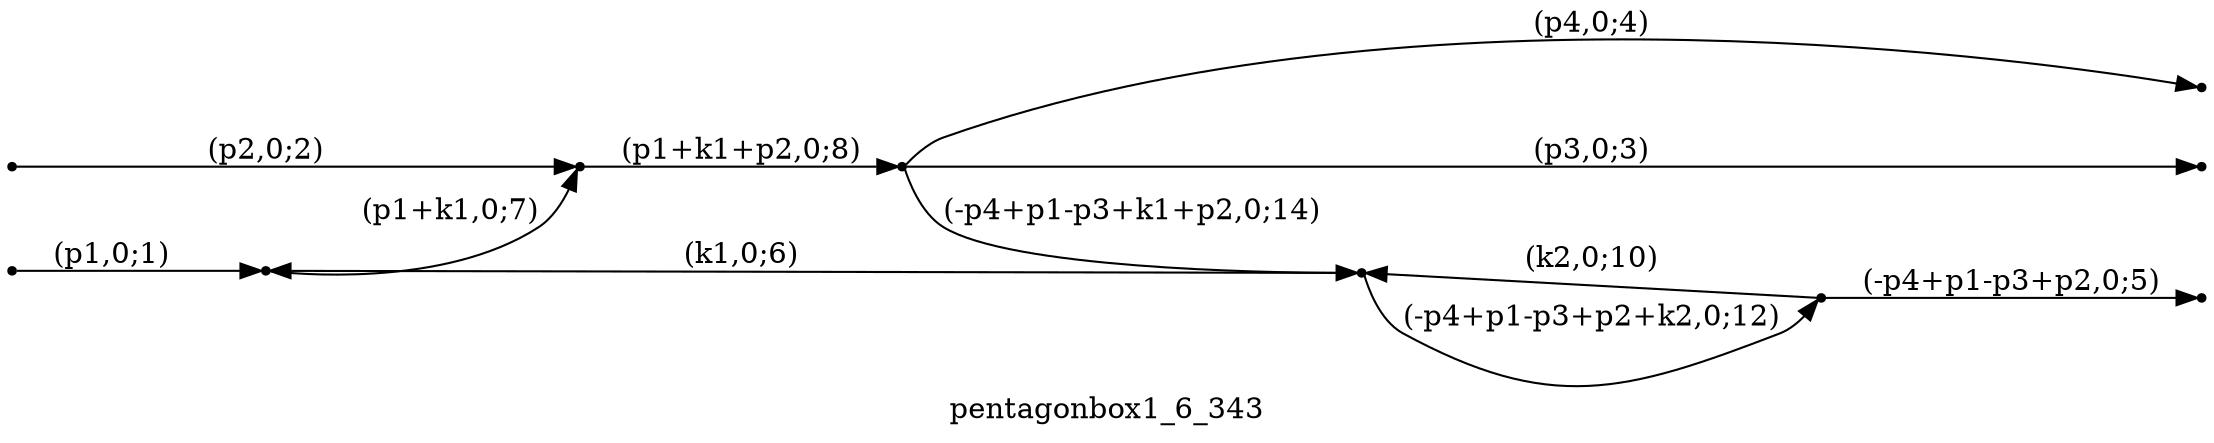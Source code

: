 digraph pentagonbox1_6_343 {
  label="pentagonbox1_6_343";
  rankdir="LR";
  subgraph edges {
    -1 -> 2 [label="(p1,0;1)"];
    -2 -> 3 [label="(p2,0;2)"];
    5 -> -3 [label="(p3,0;3)"];
    5 -> -4 [label="(p4,0;4)"];
    1 -> -5 [label="(-p4+p1-p3+p2,0;5)"];
    4 -> 2 [label="(k1,0;6)"];
    2 -> 3 [label="(p1+k1,0;7)"];
    3 -> 5 [label="(p1+k1+p2,0;8)"];
    1 -> 4 [label="(k2,0;10)"];
    4 -> 1 [label="(-p4+p1-p3+p2+k2,0;12)"];
    5 -> 4 [label="(-p4+p1-p3+k1+p2,0;14)"];
  }
  subgraph incoming { rank="source"; -1; -2; }
  subgraph outgoing { rank="sink"; -3; -4; -5; }
-5 [shape=point];
-4 [shape=point];
-3 [shape=point];
-2 [shape=point];
-1 [shape=point];
1 [shape=point];
2 [shape=point];
3 [shape=point];
4 [shape=point];
5 [shape=point];
}

